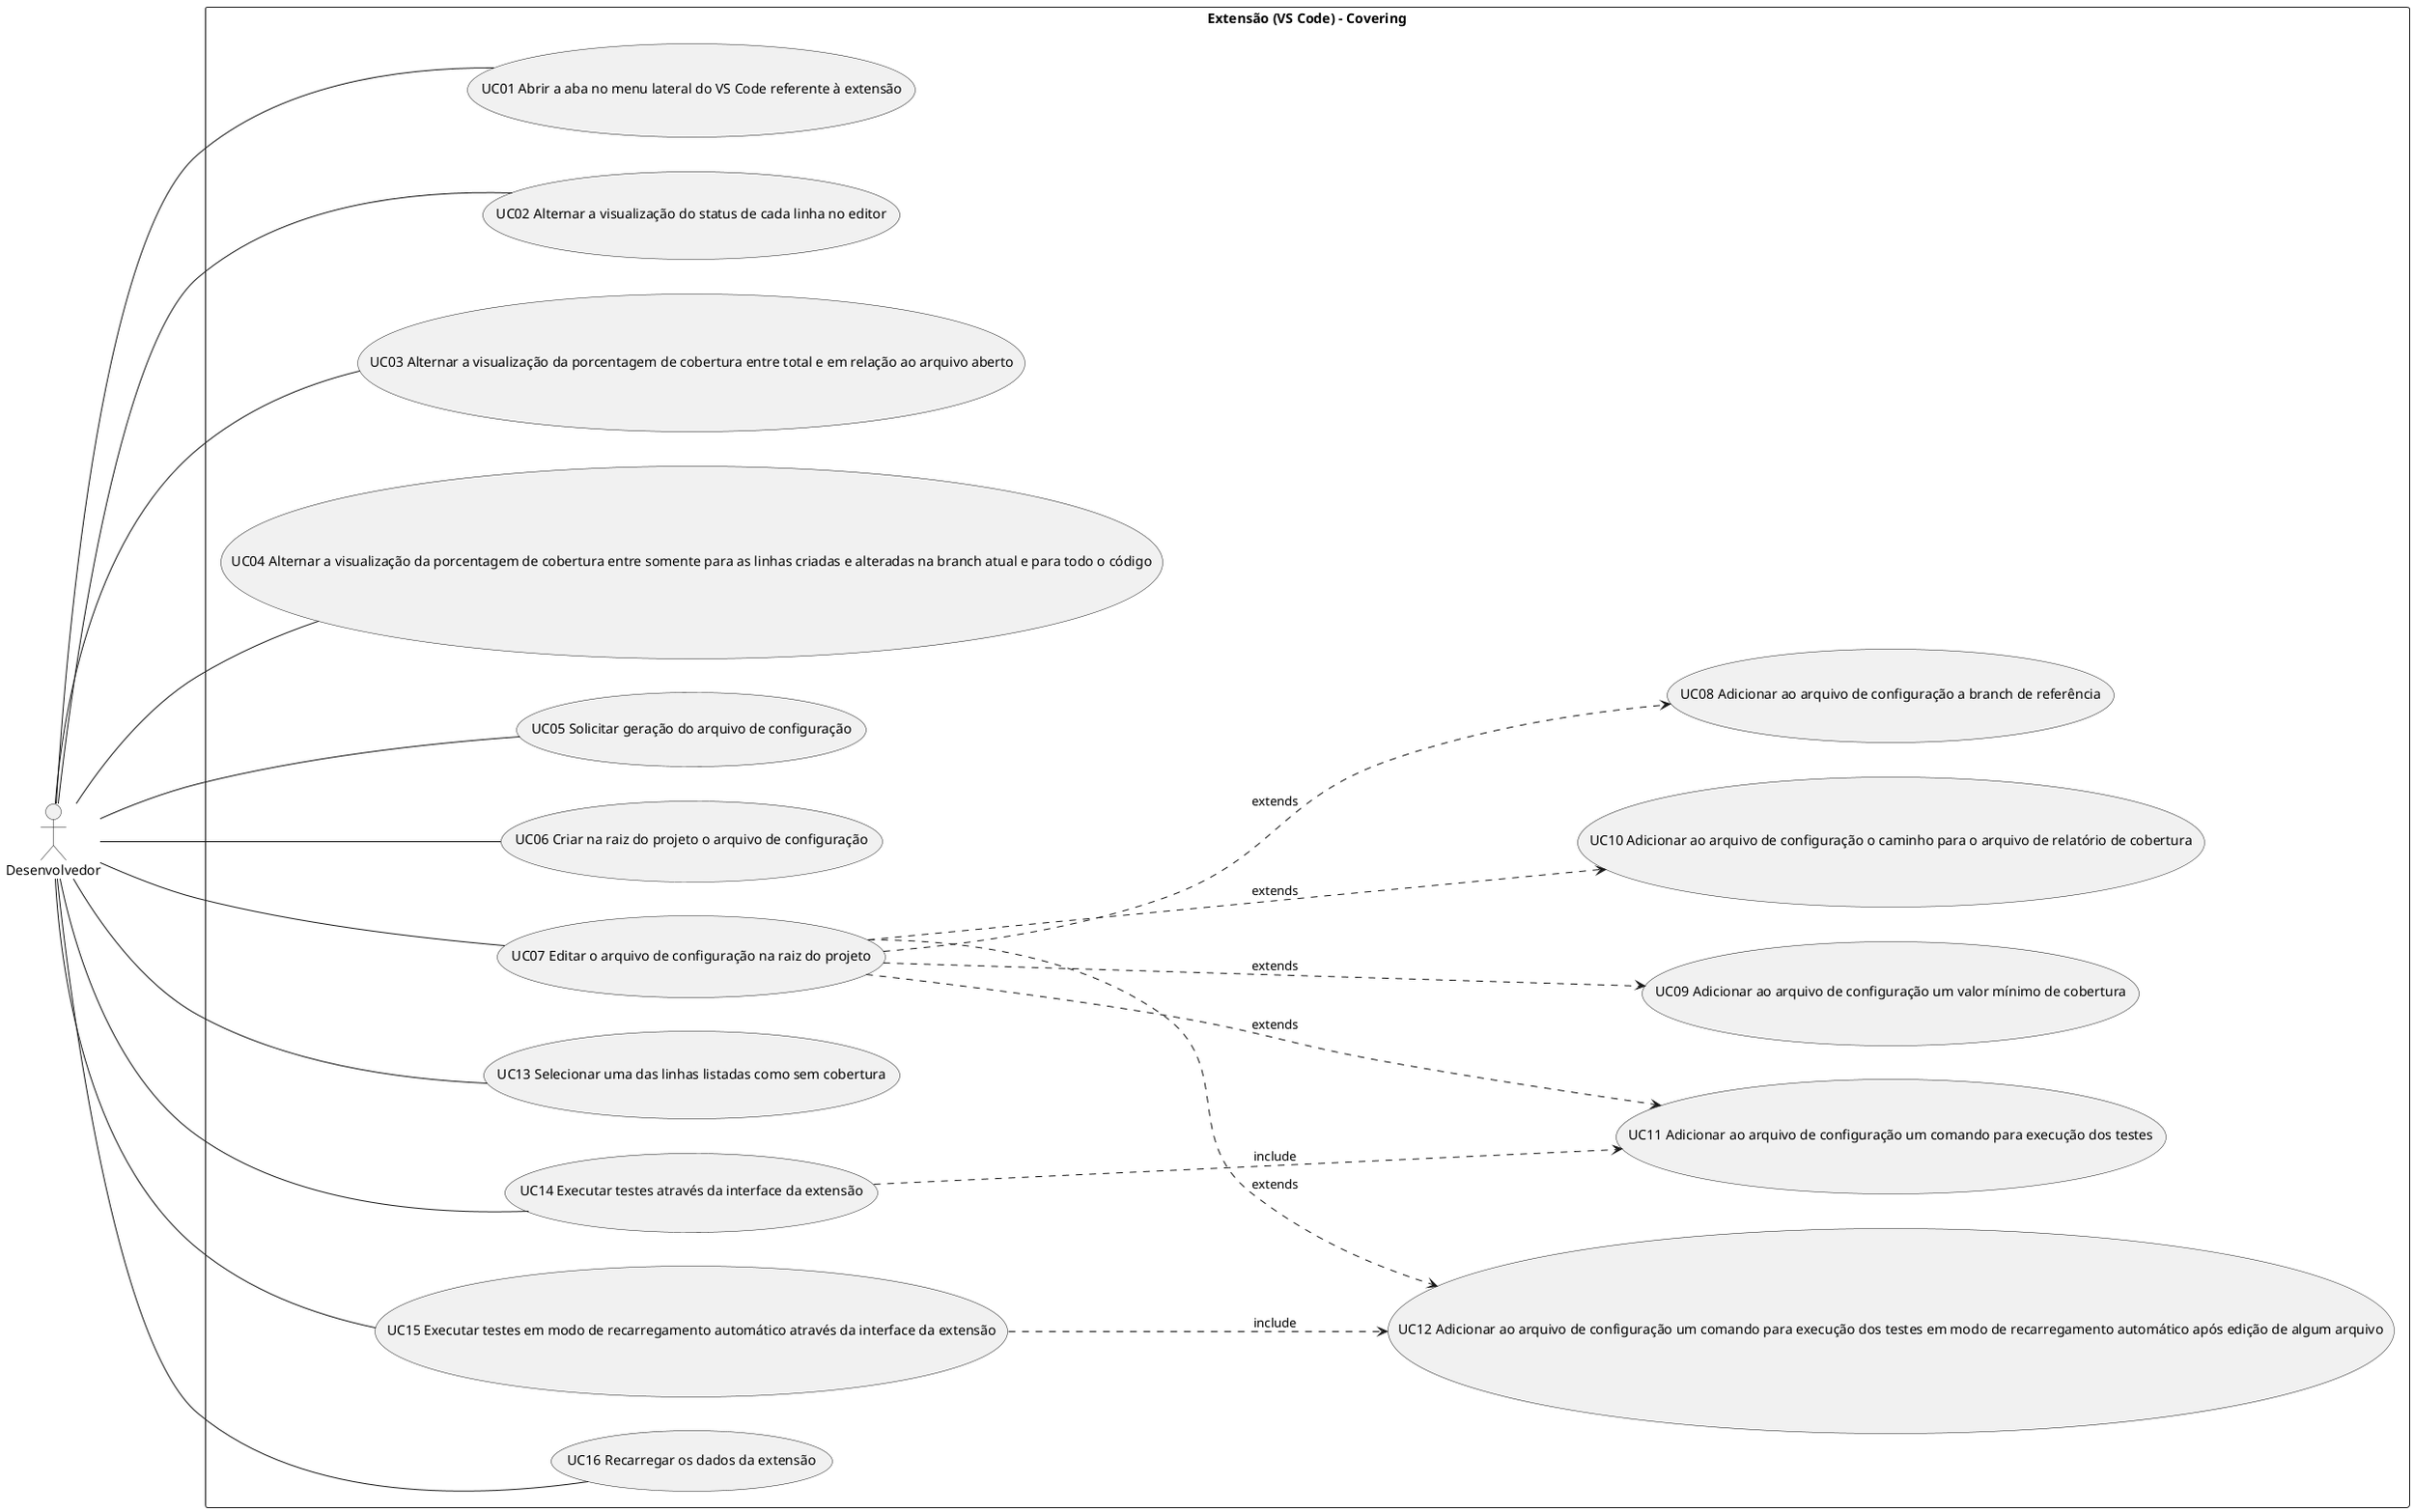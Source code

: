 @startuml

left to right direction
skinparam packageStyle rectangle


"Desenvolvedor" as Dev

package "Extensão (VS Code) - Covering" {
  "UC01 Abrir a aba no menu lateral do VS Code referente à extensão" as (UC01)
  
  "UC02 Alternar a visualização do status de cada linha no editor" as (UC02)
  "UC03 Alternar a visualização da porcentagem de cobertura entre total e em relação ao arquivo aberto" as (UC03)
  "UC04 Alternar a visualização da porcentagem de cobertura entre somente para as linhas criadas e alteradas na branch atual e para todo o código" as (UC04)
  
  "UC05 Solicitar geração do arquivo de configuração" as (UC05)
  "UC06 Criar na raiz do projeto o arquivo de configuração" as (UC06)
  "UC07 Editar o arquivo de configuração na raiz do projeto" as (UC07)
  
  "UC08 Adicionar ao arquivo de configuração a branch de referência" as (UC08)
  "UC09 Adicionar ao arquivo de configuração um valor mínimo de cobertura" as (UC09)
  "UC10 Adicionar ao arquivo de configuração o caminho para o arquivo de relatório de cobertura" as (UC10)
  "UC11 Adicionar ao arquivo de configuração um comando para execução dos testes" as (UC11)
  "UC12 Adicionar ao arquivo de configuração um comando para execução dos testes em modo de recarregamento automático após edição de algum arquivo" as (UC12)
  
  "UC13 Selecionar uma das linhas listadas como sem cobertura" as (UC13)

  "UC14 Executar testes através da interface da extensão" as (UC14)
  "UC15 Executar testes em modo de recarregamento automático através da interface da extensão" as (UC15)

  "UC16 Recarregar os dados da extensão" as (UC16)
}
 
Dev --- (UC01) 

Dev --- (UC02) 
Dev --- (UC03) 
Dev --- (UC04)

Dev --- (UC05) 
Dev --- (UC06) 
Dev --- (UC07) 

(UC07) ..down..> (UC08) : extends
(UC07) ..down..> (UC09) : extends
(UC07) ..down..> (UC10) : extends
(UC07) ..down..> (UC11) : extends
(UC07) ..down..> (UC12) : extends
 
 
Dev --- (UC13) 
 
Dev --- (UC14) 
Dev --- (UC15) 
(UC14) ..down..> (UC11) : include 
(UC15) ..down..> (UC12) : include 
 
Dev --- (UC16) 
 
@enduml
